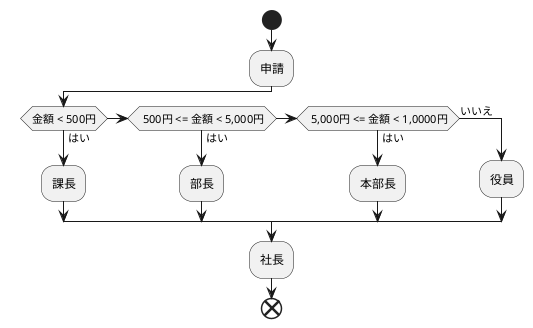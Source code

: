 @startuml

start

:申請;

if (金額 < 500円) then (はい)
  :課長;
else if ( 500円 <= 金額 < 5,000円) then  (はい)
  :部長;
else if ( 5,000円 <= 金額 < 1,0000円) then  (はい)
  :本部長;
else (いいえ)
  :役員;
endif

:社長;

end

@enduml

